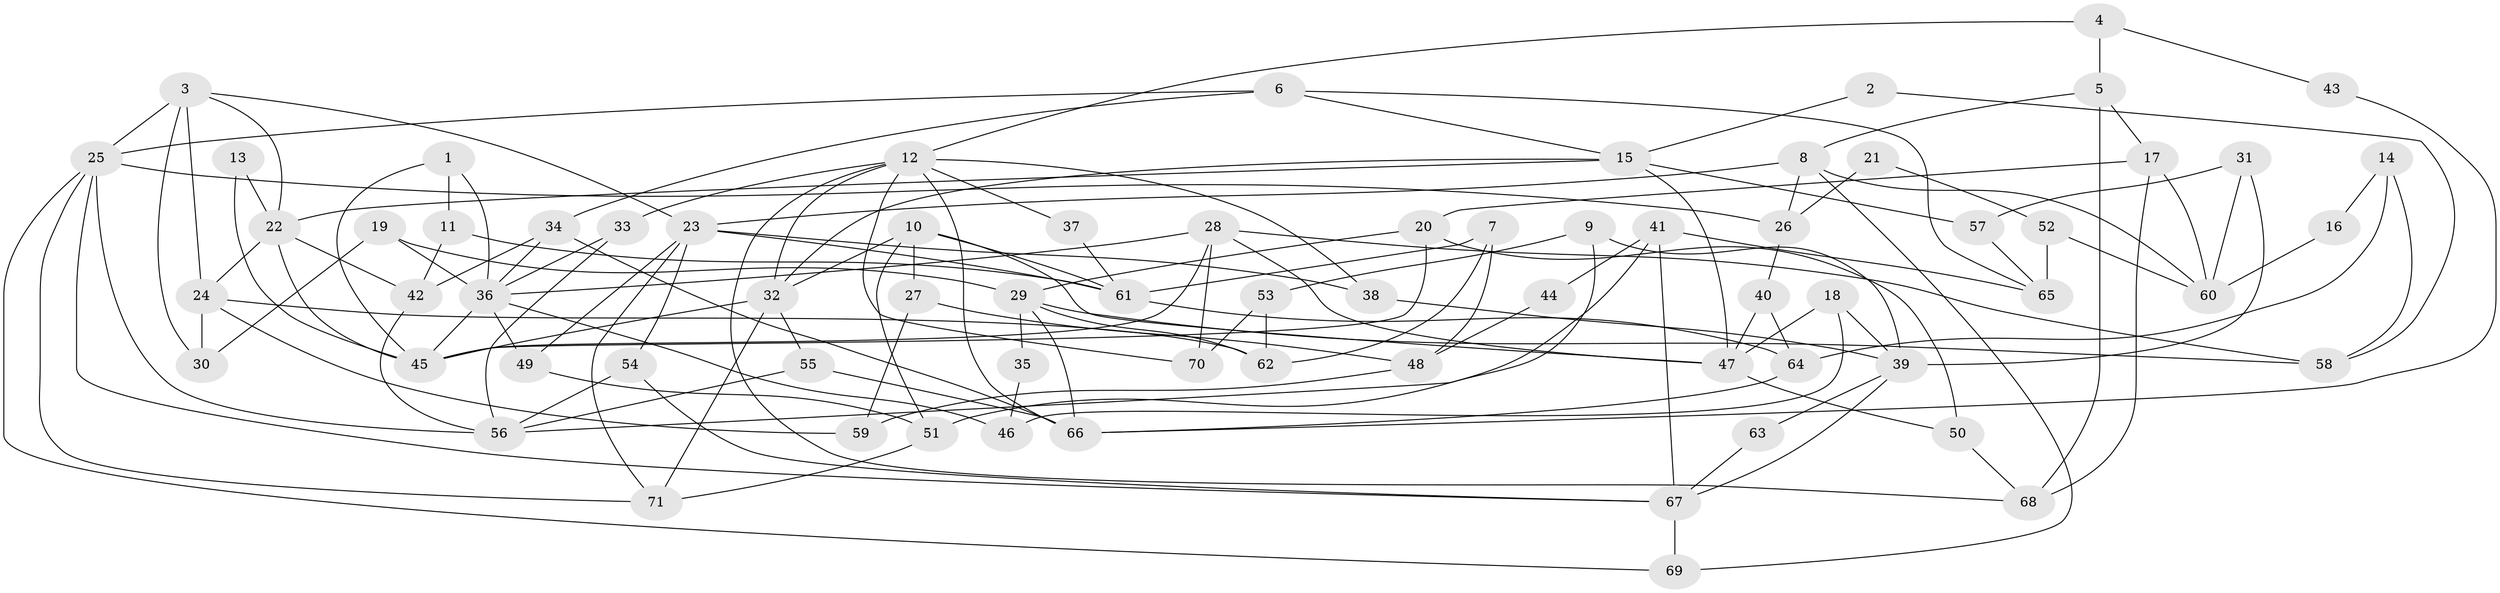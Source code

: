 // coarse degree distribution, {3: 0.2558139534883721, 2: 0.09302325581395349, 9: 0.11627906976744186, 4: 0.13953488372093023, 8: 0.06976744186046512, 6: 0.06976744186046512, 5: 0.16279069767441862, 10: 0.023255813953488372, 7: 0.06976744186046512}
// Generated by graph-tools (version 1.1) at 2025/23/03/03/25 07:23:58]
// undirected, 71 vertices, 142 edges
graph export_dot {
graph [start="1"]
  node [color=gray90,style=filled];
  1;
  2;
  3;
  4;
  5;
  6;
  7;
  8;
  9;
  10;
  11;
  12;
  13;
  14;
  15;
  16;
  17;
  18;
  19;
  20;
  21;
  22;
  23;
  24;
  25;
  26;
  27;
  28;
  29;
  30;
  31;
  32;
  33;
  34;
  35;
  36;
  37;
  38;
  39;
  40;
  41;
  42;
  43;
  44;
  45;
  46;
  47;
  48;
  49;
  50;
  51;
  52;
  53;
  54;
  55;
  56;
  57;
  58;
  59;
  60;
  61;
  62;
  63;
  64;
  65;
  66;
  67;
  68;
  69;
  70;
  71;
  1 -- 36;
  1 -- 11;
  1 -- 45;
  2 -- 58;
  2 -- 15;
  3 -- 23;
  3 -- 25;
  3 -- 22;
  3 -- 24;
  3 -- 30;
  4 -- 5;
  4 -- 12;
  4 -- 43;
  5 -- 68;
  5 -- 8;
  5 -- 17;
  6 -- 25;
  6 -- 15;
  6 -- 34;
  6 -- 65;
  7 -- 61;
  7 -- 62;
  7 -- 48;
  8 -- 26;
  8 -- 23;
  8 -- 60;
  8 -- 69;
  9 -- 51;
  9 -- 53;
  9 -- 39;
  10 -- 47;
  10 -- 32;
  10 -- 27;
  10 -- 51;
  10 -- 61;
  11 -- 61;
  11 -- 42;
  12 -- 32;
  12 -- 33;
  12 -- 37;
  12 -- 38;
  12 -- 66;
  12 -- 68;
  12 -- 70;
  13 -- 45;
  13 -- 22;
  14 -- 58;
  14 -- 64;
  14 -- 16;
  15 -- 22;
  15 -- 57;
  15 -- 32;
  15 -- 47;
  16 -- 60;
  17 -- 20;
  17 -- 60;
  17 -- 68;
  18 -- 39;
  18 -- 47;
  18 -- 46;
  19 -- 36;
  19 -- 30;
  19 -- 29;
  20 -- 29;
  20 -- 45;
  20 -- 50;
  21 -- 52;
  21 -- 26;
  22 -- 42;
  22 -- 24;
  22 -- 45;
  23 -- 71;
  23 -- 49;
  23 -- 38;
  23 -- 54;
  23 -- 61;
  24 -- 30;
  24 -- 59;
  24 -- 62;
  25 -- 67;
  25 -- 56;
  25 -- 26;
  25 -- 69;
  25 -- 71;
  26 -- 40;
  27 -- 59;
  27 -- 48;
  28 -- 47;
  28 -- 45;
  28 -- 36;
  28 -- 58;
  28 -- 70;
  29 -- 66;
  29 -- 35;
  29 -- 58;
  29 -- 62;
  31 -- 60;
  31 -- 39;
  31 -- 57;
  32 -- 45;
  32 -- 55;
  32 -- 71;
  33 -- 56;
  33 -- 36;
  34 -- 36;
  34 -- 42;
  34 -- 66;
  35 -- 46;
  36 -- 45;
  36 -- 46;
  36 -- 49;
  37 -- 61;
  38 -- 39;
  39 -- 63;
  39 -- 67;
  40 -- 64;
  40 -- 47;
  41 -- 56;
  41 -- 67;
  41 -- 44;
  41 -- 65;
  42 -- 56;
  43 -- 66;
  44 -- 48;
  47 -- 50;
  48 -- 59;
  49 -- 51;
  50 -- 68;
  51 -- 71;
  52 -- 60;
  52 -- 65;
  53 -- 70;
  53 -- 62;
  54 -- 67;
  54 -- 56;
  55 -- 66;
  55 -- 56;
  57 -- 65;
  61 -- 64;
  63 -- 67;
  64 -- 66;
  67 -- 69;
}

